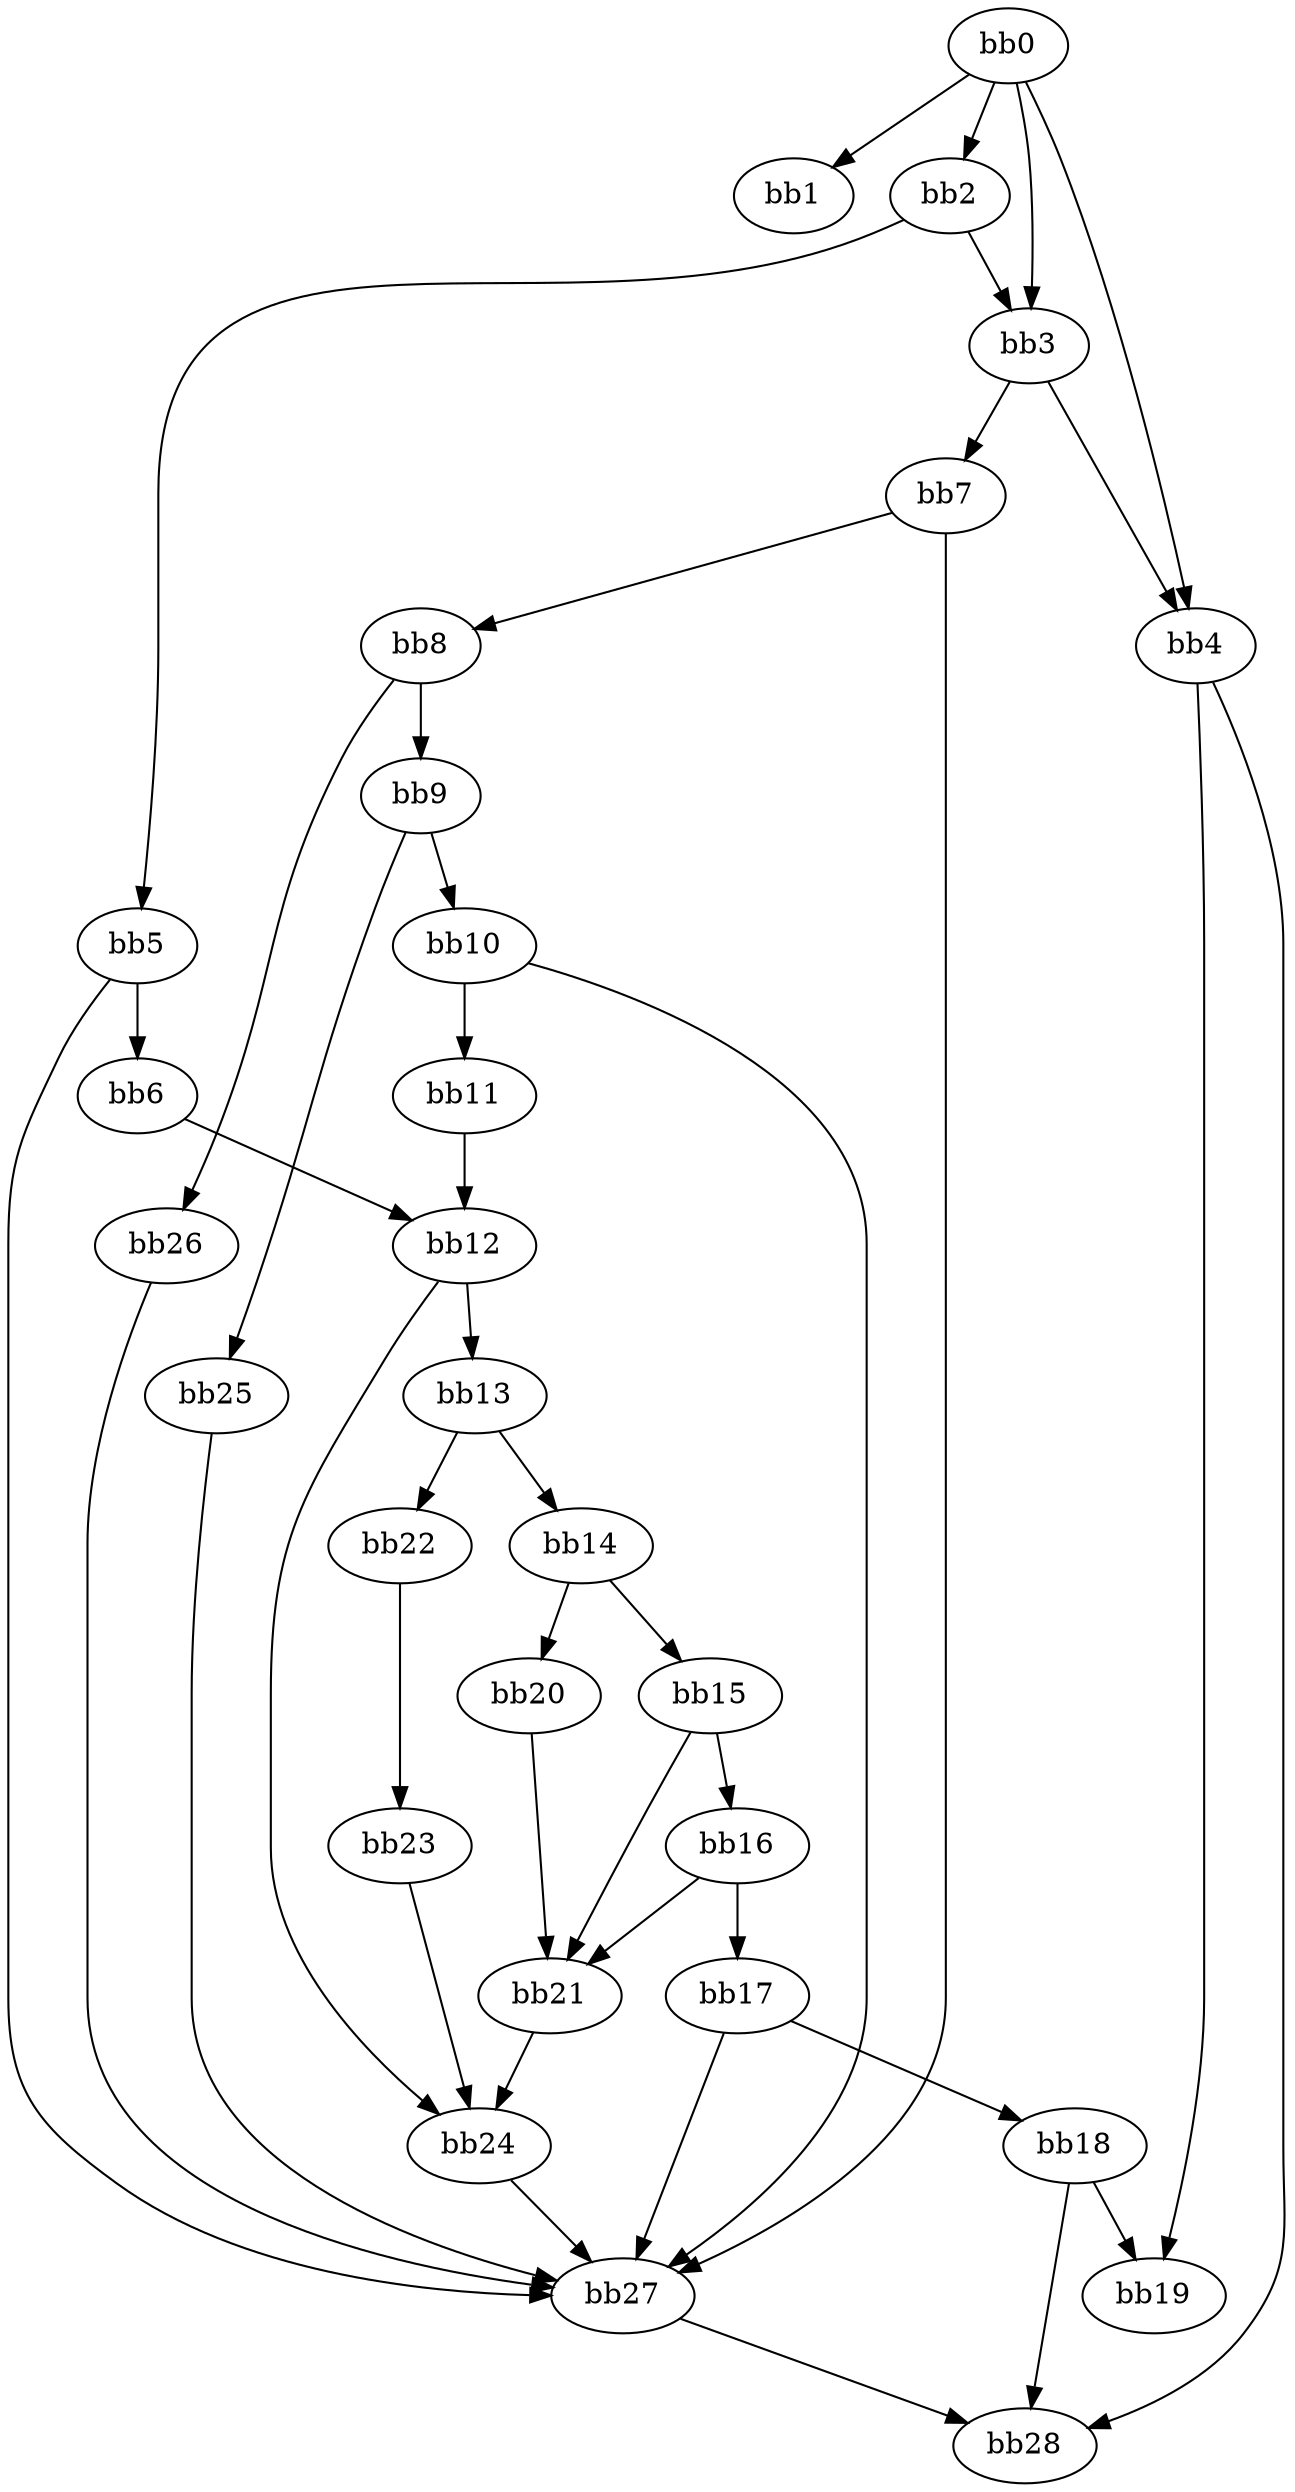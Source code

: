 digraph {
    0 [ label = "bb0\l" ]
    1 [ label = "bb1\l" ]
    2 [ label = "bb2\l" ]
    3 [ label = "bb3\l" ]
    4 [ label = "bb4\l" ]
    5 [ label = "bb5\l" ]
    6 [ label = "bb6\l" ]
    7 [ label = "bb7\l" ]
    8 [ label = "bb8\l" ]
    9 [ label = "bb9\l" ]
    10 [ label = "bb10\l" ]
    11 [ label = "bb11\l" ]
    12 [ label = "bb12\l" ]
    13 [ label = "bb13\l" ]
    14 [ label = "bb14\l" ]
    15 [ label = "bb15\l" ]
    16 [ label = "bb16\l" ]
    17 [ label = "bb17\l" ]
    18 [ label = "bb18\l" ]
    19 [ label = "bb19\l" ]
    20 [ label = "bb20\l" ]
    21 [ label = "bb21\l" ]
    22 [ label = "bb22\l" ]
    23 [ label = "bb23\l" ]
    24 [ label = "bb24\l" ]
    25 [ label = "bb25\l" ]
    26 [ label = "bb26\l" ]
    27 [ label = "bb27\l" ]
    28 [ label = "bb28\l" ]
    0 -> 1 [ ]
    0 -> 2 [ ]
    0 -> 3 [ ]
    0 -> 4 [ ]
    2 -> 3 [ ]
    2 -> 5 [ ]
    3 -> 4 [ ]
    3 -> 7 [ ]
    4 -> 19 [ ]
    4 -> 28 [ ]
    5 -> 6 [ ]
    5 -> 27 [ ]
    6 -> 12 [ ]
    7 -> 8 [ ]
    7 -> 27 [ ]
    8 -> 9 [ ]
    8 -> 26 [ ]
    9 -> 10 [ ]
    9 -> 25 [ ]
    10 -> 11 [ ]
    10 -> 27 [ ]
    11 -> 12 [ ]
    12 -> 13 [ ]
    12 -> 24 [ ]
    13 -> 14 [ ]
    13 -> 22 [ ]
    14 -> 15 [ ]
    14 -> 20 [ ]
    15 -> 16 [ ]
    15 -> 21 [ ]
    16 -> 17 [ ]
    16 -> 21 [ ]
    17 -> 18 [ ]
    17 -> 27 [ ]
    18 -> 19 [ ]
    18 -> 28 [ ]
    20 -> 21 [ ]
    21 -> 24 [ ]
    22 -> 23 [ ]
    23 -> 24 [ ]
    24 -> 27 [ ]
    25 -> 27 [ ]
    26 -> 27 [ ]
    27 -> 28 [ ]
}

